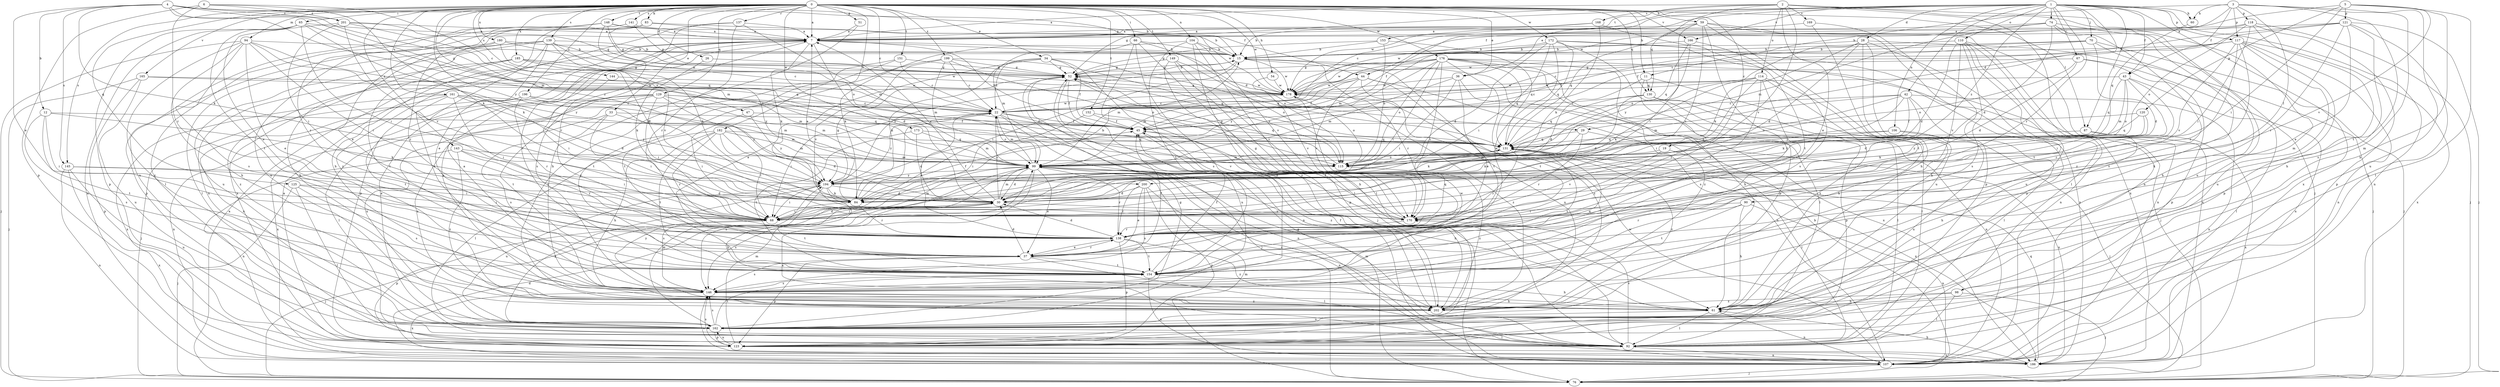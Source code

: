 strict digraph  {
0;
1;
2;
3;
4;
5;
6;
7;
11;
12;
15;
19;
22;
26;
28;
29;
30;
33;
34;
36;
37;
42;
43;
44;
45;
47;
51;
52;
54;
59;
60;
61;
65;
66;
67;
68;
70;
74;
76;
83;
84;
87;
90;
92;
94;
98;
99;
104;
106;
107;
110;
114;
115;
117;
118;
120;
121;
123;
125;
129;
130;
131;
137;
138;
139;
141;
143;
144;
145;
146;
148;
149;
151;
152;
153;
154;
161;
162;
165;
166;
168;
169;
170;
172;
173;
176;
178;
180;
182;
185;
186;
194;
196;
199;
200;
201;
202;
0 -> 7  [label=a];
0 -> 11  [label=b];
0 -> 19  [label=c];
0 -> 22  [label=c];
0 -> 26  [label=d];
0 -> 33  [label=e];
0 -> 34  [label=e];
0 -> 36  [label=e];
0 -> 47  [label=g];
0 -> 51  [label=g];
0 -> 54  [label=h];
0 -> 59  [label=h];
0 -> 65  [label=i];
0 -> 66  [label=i];
0 -> 83  [label=k];
0 -> 87  [label=l];
0 -> 94  [label=m];
0 -> 104  [label=n];
0 -> 125  [label=q];
0 -> 129  [label=q];
0 -> 130  [label=q];
0 -> 137  [label=r];
0 -> 139  [label=s];
0 -> 141  [label=s];
0 -> 143  [label=s];
0 -> 144  [label=s];
0 -> 145  [label=s];
0 -> 148  [label=t];
0 -> 149  [label=t];
0 -> 151  [label=t];
0 -> 152  [label=t];
0 -> 161  [label=u];
0 -> 165  [label=v];
0 -> 166  [label=v];
0 -> 172  [label=w];
0 -> 173  [label=w];
0 -> 176  [label=w];
0 -> 178  [label=w];
0 -> 180  [label=x];
0 -> 182  [label=x];
0 -> 185  [label=x];
0 -> 194  [label=y];
0 -> 196  [label=z];
0 -> 199  [label=z];
1 -> 22  [label=c];
1 -> 28  [label=d];
1 -> 29  [label=d];
1 -> 36  [label=e];
1 -> 42  [label=f];
1 -> 43  [label=f];
1 -> 52  [label=g];
1 -> 60  [label=h];
1 -> 67  [label=i];
1 -> 70  [label=j];
1 -> 74  [label=j];
1 -> 87  [label=l];
1 -> 106  [label=n];
1 -> 107  [label=n];
1 -> 110  [label=o];
1 -> 117  [label=p];
1 -> 138  [label=r];
1 -> 166  [label=v];
1 -> 178  [label=w];
1 -> 186  [label=x];
1 -> 200  [label=z];
2 -> 7  [label=a];
2 -> 37  [label=e];
2 -> 76  [label=j];
2 -> 98  [label=m];
2 -> 107  [label=n];
2 -> 114  [label=o];
2 -> 130  [label=q];
2 -> 153  [label=t];
2 -> 168  [label=v];
2 -> 169  [label=v];
2 -> 170  [label=v];
3 -> 11  [label=b];
3 -> 43  [label=f];
3 -> 60  [label=h];
3 -> 90  [label=l];
3 -> 98  [label=m];
3 -> 117  [label=p];
3 -> 118  [label=p];
3 -> 154  [label=t];
3 -> 162  [label=u];
3 -> 178  [label=w];
4 -> 12  [label=b];
4 -> 15  [label=b];
4 -> 37  [label=e];
4 -> 44  [label=f];
4 -> 84  [label=k];
4 -> 99  [label=m];
4 -> 115  [label=o];
4 -> 145  [label=s];
4 -> 200  [label=z];
4 -> 201  [label=z];
5 -> 44  [label=f];
5 -> 61  [label=h];
5 -> 68  [label=i];
5 -> 92  [label=l];
5 -> 120  [label=p];
5 -> 121  [label=p];
5 -> 170  [label=v];
6 -> 22  [label=c];
6 -> 84  [label=k];
6 -> 123  [label=p];
6 -> 138  [label=r];
6 -> 201  [label=z];
7 -> 15  [label=b];
7 -> 29  [label=d];
7 -> 30  [label=d];
7 -> 45  [label=f];
7 -> 84  [label=k];
7 -> 123  [label=p];
7 -> 146  [label=s];
11 -> 30  [label=d];
11 -> 92  [label=l];
11 -> 130  [label=q];
11 -> 138  [label=r];
12 -> 45  [label=f];
12 -> 68  [label=i];
12 -> 84  [label=k];
12 -> 146  [label=s];
12 -> 154  [label=t];
15 -> 52  [label=g];
15 -> 68  [label=i];
15 -> 138  [label=r];
15 -> 154  [label=t];
15 -> 178  [label=w];
15 -> 194  [label=y];
19 -> 92  [label=l];
19 -> 99  [label=m];
19 -> 170  [label=v];
22 -> 45  [label=f];
22 -> 68  [label=i];
22 -> 76  [label=j];
22 -> 99  [label=m];
22 -> 107  [label=n];
22 -> 138  [label=r];
22 -> 170  [label=v];
22 -> 178  [label=w];
22 -> 194  [label=y];
26 -> 52  [label=g];
26 -> 84  [label=k];
28 -> 15  [label=b];
28 -> 30  [label=d];
28 -> 61  [label=h];
28 -> 76  [label=j];
28 -> 84  [label=k];
28 -> 123  [label=p];
28 -> 162  [label=u];
28 -> 194  [label=y];
29 -> 84  [label=k];
29 -> 131  [label=q];
29 -> 138  [label=r];
29 -> 186  [label=x];
30 -> 7  [label=a];
30 -> 22  [label=c];
30 -> 68  [label=i];
30 -> 99  [label=m];
30 -> 146  [label=s];
30 -> 154  [label=t];
30 -> 170  [label=v];
33 -> 45  [label=f];
33 -> 68  [label=i];
33 -> 99  [label=m];
33 -> 146  [label=s];
33 -> 202  [label=z];
34 -> 22  [label=c];
34 -> 37  [label=e];
34 -> 45  [label=f];
34 -> 52  [label=g];
34 -> 76  [label=j];
34 -> 84  [label=k];
34 -> 131  [label=q];
36 -> 37  [label=e];
36 -> 68  [label=i];
36 -> 99  [label=m];
36 -> 178  [label=w];
36 -> 186  [label=x];
37 -> 30  [label=d];
37 -> 45  [label=f];
37 -> 92  [label=l];
37 -> 123  [label=p];
37 -> 138  [label=r];
37 -> 146  [label=s];
37 -> 154  [label=t];
42 -> 22  [label=c];
42 -> 30  [label=d];
42 -> 84  [label=k];
42 -> 92  [label=l];
42 -> 99  [label=m];
42 -> 107  [label=n];
42 -> 115  [label=o];
42 -> 194  [label=y];
43 -> 68  [label=i];
43 -> 92  [label=l];
43 -> 99  [label=m];
43 -> 115  [label=o];
43 -> 131  [label=q];
43 -> 138  [label=r];
43 -> 178  [label=w];
44 -> 45  [label=f];
44 -> 99  [label=m];
44 -> 107  [label=n];
44 -> 162  [label=u];
44 -> 170  [label=v];
44 -> 178  [label=w];
44 -> 202  [label=z];
45 -> 131  [label=q];
45 -> 202  [label=z];
47 -> 45  [label=f];
47 -> 68  [label=i];
47 -> 194  [label=y];
51 -> 7  [label=a];
51 -> 61  [label=h];
52 -> 15  [label=b];
52 -> 45  [label=f];
52 -> 107  [label=n];
52 -> 115  [label=o];
52 -> 162  [label=u];
52 -> 178  [label=w];
54 -> 170  [label=v];
54 -> 178  [label=w];
59 -> 7  [label=a];
59 -> 61  [label=h];
59 -> 68  [label=i];
59 -> 92  [label=l];
59 -> 131  [label=q];
59 -> 154  [label=t];
59 -> 170  [label=v];
59 -> 186  [label=x];
60 -> 131  [label=q];
61 -> 7  [label=a];
61 -> 92  [label=l];
61 -> 107  [label=n];
61 -> 162  [label=u];
65 -> 7  [label=a];
65 -> 68  [label=i];
65 -> 84  [label=k];
65 -> 99  [label=m];
65 -> 107  [label=n];
65 -> 123  [label=p];
65 -> 154  [label=t];
66 -> 15  [label=b];
66 -> 92  [label=l];
66 -> 99  [label=m];
66 -> 115  [label=o];
66 -> 146  [label=s];
66 -> 202  [label=z];
67 -> 30  [label=d];
67 -> 52  [label=g];
67 -> 107  [label=n];
67 -> 115  [label=o];
67 -> 123  [label=p];
68 -> 30  [label=d];
68 -> 76  [label=j];
68 -> 99  [label=m];
68 -> 123  [label=p];
70 -> 15  [label=b];
70 -> 30  [label=d];
70 -> 45  [label=f];
70 -> 61  [label=h];
70 -> 76  [label=j];
70 -> 178  [label=w];
74 -> 7  [label=a];
74 -> 30  [label=d];
74 -> 45  [label=f];
74 -> 61  [label=h];
74 -> 99  [label=m];
74 -> 162  [label=u];
74 -> 202  [label=z];
76 -> 7  [label=a];
76 -> 15  [label=b];
76 -> 52  [label=g];
76 -> 99  [label=m];
83 -> 7  [label=a];
83 -> 61  [label=h];
83 -> 138  [label=r];
83 -> 162  [label=u];
83 -> 178  [label=w];
83 -> 186  [label=x];
84 -> 7  [label=a];
84 -> 15  [label=b];
84 -> 22  [label=c];
84 -> 45  [label=f];
84 -> 68  [label=i];
84 -> 138  [label=r];
87 -> 61  [label=h];
87 -> 131  [label=q];
87 -> 186  [label=x];
90 -> 61  [label=h];
90 -> 68  [label=i];
90 -> 107  [label=n];
90 -> 138  [label=r];
90 -> 154  [label=t];
92 -> 7  [label=a];
92 -> 99  [label=m];
92 -> 107  [label=n];
92 -> 170  [label=v];
94 -> 15  [label=b];
94 -> 37  [label=e];
94 -> 61  [label=h];
94 -> 68  [label=i];
94 -> 76  [label=j];
94 -> 131  [label=q];
94 -> 146  [label=s];
94 -> 194  [label=y];
94 -> 202  [label=z];
98 -> 61  [label=h];
98 -> 76  [label=j];
98 -> 92  [label=l];
98 -> 202  [label=z];
99 -> 22  [label=c];
99 -> 30  [label=d];
99 -> 37  [label=e];
99 -> 61  [label=h];
99 -> 107  [label=n];
99 -> 138  [label=r];
99 -> 146  [label=s];
99 -> 186  [label=x];
99 -> 194  [label=y];
104 -> 15  [label=b];
104 -> 84  [label=k];
104 -> 92  [label=l];
104 -> 154  [label=t];
104 -> 170  [label=v];
104 -> 202  [label=z];
106 -> 76  [label=j];
106 -> 84  [label=k];
106 -> 131  [label=q];
106 -> 162  [label=u];
107 -> 30  [label=d];
107 -> 76  [label=j];
107 -> 178  [label=w];
110 -> 15  [label=b];
110 -> 30  [label=d];
110 -> 107  [label=n];
110 -> 146  [label=s];
110 -> 154  [label=t];
110 -> 162  [label=u];
110 -> 170  [label=v];
110 -> 186  [label=x];
114 -> 22  [label=c];
114 -> 61  [label=h];
114 -> 68  [label=i];
114 -> 84  [label=k];
114 -> 138  [label=r];
114 -> 146  [label=s];
114 -> 178  [label=w];
114 -> 202  [label=z];
115 -> 52  [label=g];
115 -> 202  [label=z];
117 -> 15  [label=b];
117 -> 22  [label=c];
117 -> 107  [label=n];
117 -> 123  [label=p];
117 -> 138  [label=r];
117 -> 146  [label=s];
117 -> 162  [label=u];
117 -> 170  [label=v];
117 -> 186  [label=x];
118 -> 7  [label=a];
118 -> 61  [label=h];
118 -> 68  [label=i];
118 -> 76  [label=j];
118 -> 115  [label=o];
118 -> 123  [label=p];
118 -> 178  [label=w];
120 -> 45  [label=f];
120 -> 84  [label=k];
120 -> 131  [label=q];
120 -> 194  [label=y];
121 -> 7  [label=a];
121 -> 22  [label=c];
121 -> 37  [label=e];
121 -> 45  [label=f];
121 -> 76  [label=j];
121 -> 138  [label=r];
121 -> 146  [label=s];
121 -> 162  [label=u];
123 -> 7  [label=a];
123 -> 99  [label=m];
123 -> 146  [label=s];
123 -> 162  [label=u];
123 -> 186  [label=x];
125 -> 30  [label=d];
125 -> 68  [label=i];
125 -> 76  [label=j];
125 -> 92  [label=l];
125 -> 146  [label=s];
129 -> 22  [label=c];
129 -> 68  [label=i];
129 -> 92  [label=l];
129 -> 99  [label=m];
129 -> 131  [label=q];
129 -> 154  [label=t];
129 -> 162  [label=u];
129 -> 186  [label=x];
129 -> 194  [label=y];
130 -> 22  [label=c];
130 -> 30  [label=d];
130 -> 92  [label=l];
130 -> 107  [label=n];
130 -> 123  [label=p];
130 -> 131  [label=q];
131 -> 99  [label=m];
131 -> 115  [label=o];
131 -> 138  [label=r];
131 -> 154  [label=t];
131 -> 186  [label=x];
131 -> 202  [label=z];
137 -> 7  [label=a];
137 -> 99  [label=m];
137 -> 138  [label=r];
137 -> 154  [label=t];
137 -> 202  [label=z];
138 -> 30  [label=d];
138 -> 37  [label=e];
138 -> 123  [label=p];
138 -> 154  [label=t];
138 -> 202  [label=z];
139 -> 15  [label=b];
139 -> 22  [label=c];
139 -> 37  [label=e];
139 -> 61  [label=h];
139 -> 84  [label=k];
139 -> 92  [label=l];
139 -> 146  [label=s];
139 -> 162  [label=u];
139 -> 170  [label=v];
141 -> 7  [label=a];
141 -> 52  [label=g];
141 -> 138  [label=r];
143 -> 68  [label=i];
143 -> 107  [label=n];
143 -> 115  [label=o];
143 -> 138  [label=r];
143 -> 202  [label=z];
144 -> 68  [label=i];
144 -> 178  [label=w];
145 -> 68  [label=i];
145 -> 107  [label=n];
145 -> 162  [label=u];
145 -> 186  [label=x];
145 -> 194  [label=y];
146 -> 7  [label=a];
146 -> 61  [label=h];
146 -> 178  [label=w];
146 -> 186  [label=x];
146 -> 194  [label=y];
146 -> 202  [label=z];
148 -> 7  [label=a];
148 -> 15  [label=b];
148 -> 37  [label=e];
148 -> 52  [label=g];
148 -> 92  [label=l];
148 -> 115  [label=o];
148 -> 162  [label=u];
149 -> 52  [label=g];
149 -> 61  [label=h];
149 -> 115  [label=o];
149 -> 123  [label=p];
149 -> 170  [label=v];
151 -> 22  [label=c];
151 -> 52  [label=g];
151 -> 154  [label=t];
151 -> 202  [label=z];
152 -> 45  [label=f];
152 -> 68  [label=i];
152 -> 131  [label=q];
153 -> 15  [label=b];
153 -> 52  [label=g];
153 -> 99  [label=m];
153 -> 131  [label=q];
154 -> 45  [label=f];
154 -> 61  [label=h];
154 -> 107  [label=n];
154 -> 131  [label=q];
154 -> 146  [label=s];
161 -> 22  [label=c];
161 -> 30  [label=d];
161 -> 68  [label=i];
161 -> 154  [label=t];
161 -> 162  [label=u];
161 -> 186  [label=x];
161 -> 194  [label=y];
162 -> 52  [label=g];
162 -> 92  [label=l];
162 -> 99  [label=m];
162 -> 123  [label=p];
162 -> 146  [label=s];
162 -> 154  [label=t];
162 -> 194  [label=y];
165 -> 76  [label=j];
165 -> 99  [label=m];
165 -> 123  [label=p];
165 -> 162  [label=u];
165 -> 178  [label=w];
166 -> 15  [label=b];
166 -> 115  [label=o];
166 -> 131  [label=q];
166 -> 146  [label=s];
168 -> 7  [label=a];
168 -> 15  [label=b];
168 -> 84  [label=k];
168 -> 154  [label=t];
169 -> 7  [label=a];
169 -> 123  [label=p];
169 -> 154  [label=t];
170 -> 45  [label=f];
170 -> 52  [label=g];
170 -> 131  [label=q];
170 -> 138  [label=r];
172 -> 15  [label=b];
172 -> 30  [label=d];
172 -> 37  [label=e];
172 -> 68  [label=i];
172 -> 107  [label=n];
172 -> 115  [label=o];
172 -> 123  [label=p];
172 -> 131  [label=q];
172 -> 186  [label=x];
173 -> 30  [label=d];
173 -> 99  [label=m];
173 -> 131  [label=q];
173 -> 154  [label=t];
176 -> 52  [label=g];
176 -> 61  [label=h];
176 -> 68  [label=i];
176 -> 76  [label=j];
176 -> 92  [label=l];
176 -> 99  [label=m];
176 -> 115  [label=o];
176 -> 131  [label=q];
176 -> 154  [label=t];
176 -> 170  [label=v];
176 -> 178  [label=w];
176 -> 194  [label=y];
176 -> 202  [label=z];
178 -> 22  [label=c];
178 -> 52  [label=g];
178 -> 115  [label=o];
178 -> 202  [label=z];
180 -> 15  [label=b];
180 -> 30  [label=d];
180 -> 123  [label=p];
180 -> 138  [label=r];
180 -> 178  [label=w];
182 -> 30  [label=d];
182 -> 61  [label=h];
182 -> 68  [label=i];
182 -> 92  [label=l];
182 -> 99  [label=m];
182 -> 131  [label=q];
182 -> 138  [label=r];
182 -> 154  [label=t];
185 -> 52  [label=g];
185 -> 154  [label=t];
185 -> 162  [label=u];
185 -> 178  [label=w];
185 -> 194  [label=y];
185 -> 202  [label=z];
186 -> 61  [label=h];
186 -> 131  [label=q];
186 -> 146  [label=s];
194 -> 30  [label=d];
194 -> 52  [label=g];
194 -> 61  [label=h];
194 -> 68  [label=i];
194 -> 84  [label=k];
194 -> 146  [label=s];
194 -> 162  [label=u];
196 -> 22  [label=c];
196 -> 76  [label=j];
196 -> 99  [label=m];
196 -> 107  [label=n];
196 -> 138  [label=r];
199 -> 22  [label=c];
199 -> 52  [label=g];
199 -> 99  [label=m];
199 -> 115  [label=o];
199 -> 131  [label=q];
199 -> 154  [label=t];
199 -> 170  [label=v];
200 -> 30  [label=d];
200 -> 37  [label=e];
200 -> 123  [label=p];
200 -> 138  [label=r];
200 -> 146  [label=s];
200 -> 202  [label=z];
201 -> 7  [label=a];
201 -> 37  [label=e];
201 -> 52  [label=g];
201 -> 68  [label=i];
201 -> 131  [label=q];
201 -> 170  [label=v];
202 -> 45  [label=f];
}
